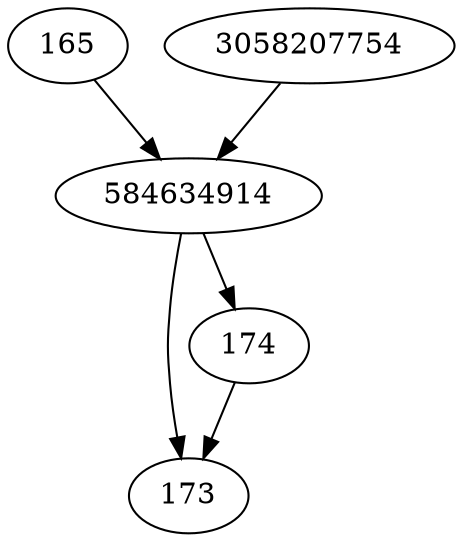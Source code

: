 strict digraph  {
584634914;
165;
3058207754;
173;
174;
584634914 -> 173;
584634914 -> 174;
165 -> 584634914;
3058207754 -> 584634914;
174 -> 173;
}
